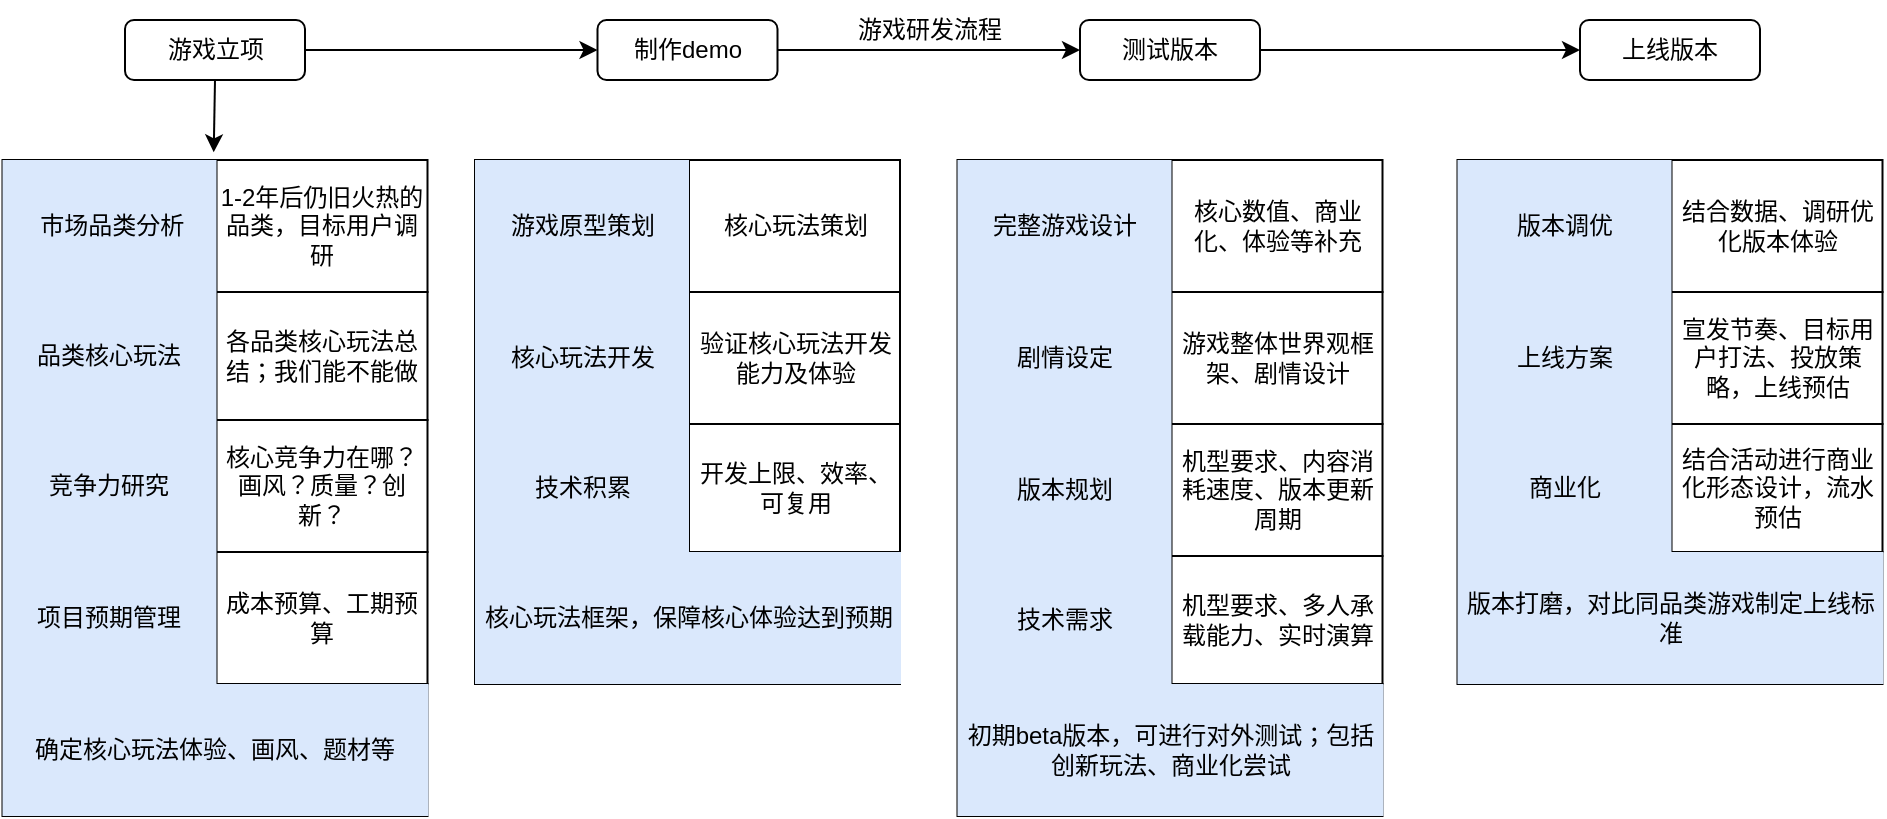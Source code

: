 <mxfile version="17.4.0" type="github">
  <diagram id="2WVnzMi29hjiY_BOukuQ" name="Page-1">
    <mxGraphModel dx="1038" dy="547" grid="1" gridSize="10" guides="1" tooltips="1" connect="1" arrows="1" fold="1" page="1" pageScale="1" pageWidth="1654" pageHeight="2336" math="0" shadow="0">
      <root>
        <mxCell id="0" />
        <mxCell id="1" parent="0" />
        <mxCell id="ogIsCl1URO6krtaQm-VF-1" value="游戏研发流程" style="text;html=1;strokeColor=none;fillColor=none;align=center;verticalAlign=middle;whiteSpace=wrap;rounded=0;" vertex="1" parent="1">
          <mxGeometry x="440" y="140" width="90" height="30" as="geometry" />
        </mxCell>
        <mxCell id="ogIsCl1URO6krtaQm-VF-5" value="" style="edgeStyle=orthogonalEdgeStyle;rounded=0;orthogonalLoop=1;jettySize=auto;html=1;" edge="1" parent="1" source="ogIsCl1URO6krtaQm-VF-2" target="ogIsCl1URO6krtaQm-VF-4">
          <mxGeometry relative="1" as="geometry" />
        </mxCell>
        <mxCell id="ogIsCl1URO6krtaQm-VF-36" style="edgeStyle=orthogonalEdgeStyle;rounded=0;orthogonalLoop=1;jettySize=auto;html=1;exitX=0.5;exitY=1;exitDx=0;exitDy=0;entryX=0.497;entryY=-0.058;entryDx=0;entryDy=0;entryPerimeter=0;" edge="1" parent="1" source="ogIsCl1URO6krtaQm-VF-2" target="ogIsCl1URO6krtaQm-VF-13">
          <mxGeometry relative="1" as="geometry" />
        </mxCell>
        <mxCell id="ogIsCl1URO6krtaQm-VF-2" value="游戏立项" style="rounded=1;whiteSpace=wrap;html=1;" vertex="1" parent="1">
          <mxGeometry x="82.5" y="150" width="90" height="30" as="geometry" />
        </mxCell>
        <mxCell id="ogIsCl1URO6krtaQm-VF-7" value="" style="edgeStyle=orthogonalEdgeStyle;rounded=0;orthogonalLoop=1;jettySize=auto;html=1;" edge="1" parent="1" source="ogIsCl1URO6krtaQm-VF-4" target="ogIsCl1URO6krtaQm-VF-6">
          <mxGeometry relative="1" as="geometry" />
        </mxCell>
        <mxCell id="ogIsCl1URO6krtaQm-VF-4" value="制作demo" style="rounded=1;whiteSpace=wrap;html=1;" vertex="1" parent="1">
          <mxGeometry x="318.75" y="150" width="90" height="30" as="geometry" />
        </mxCell>
        <mxCell id="ogIsCl1URO6krtaQm-VF-9" value="" style="edgeStyle=orthogonalEdgeStyle;rounded=0;orthogonalLoop=1;jettySize=auto;html=1;" edge="1" parent="1" source="ogIsCl1URO6krtaQm-VF-6" target="ogIsCl1URO6krtaQm-VF-8">
          <mxGeometry relative="1" as="geometry" />
        </mxCell>
        <mxCell id="ogIsCl1URO6krtaQm-VF-6" value="测试版本" style="rounded=1;whiteSpace=wrap;html=1;" vertex="1" parent="1">
          <mxGeometry x="560" y="150" width="90" height="30" as="geometry" />
        </mxCell>
        <mxCell id="ogIsCl1URO6krtaQm-VF-8" value="上线版本" style="rounded=1;whiteSpace=wrap;html=1;" vertex="1" parent="1">
          <mxGeometry x="810" y="150" width="90" height="30" as="geometry" />
        </mxCell>
        <mxCell id="ogIsCl1URO6krtaQm-VF-12" value="" style="shape=table;html=1;whiteSpace=wrap;startSize=0;container=1;collapsible=0;childLayout=tableLayout;gradientColor=none;" vertex="1" parent="1">
          <mxGeometry x="21.25" y="220" width="212.5" height="328" as="geometry" />
        </mxCell>
        <mxCell id="ogIsCl1URO6krtaQm-VF-13" value="" style="shape=tableRow;horizontal=0;startSize=0;swimlaneHead=0;swimlaneBody=0;top=0;left=0;bottom=0;right=0;collapsible=0;dropTarget=0;fillColor=none;points=[[0,0.5],[1,0.5]];portConstraint=eastwest;" vertex="1" parent="ogIsCl1URO6krtaQm-VF-12">
          <mxGeometry width="212.5" height="66" as="geometry" />
        </mxCell>
        <mxCell id="ogIsCl1URO6krtaQm-VF-14" value="&amp;nbsp;市场品类分析" style="shape=partialRectangle;html=1;whiteSpace=wrap;connectable=0;fillColor=#dae8fc;top=0;left=0;bottom=0;right=0;overflow=hidden;strokeColor=#6c8ebf;" vertex="1" parent="ogIsCl1URO6krtaQm-VF-13">
          <mxGeometry width="107" height="66" as="geometry">
            <mxRectangle width="107" height="66" as="alternateBounds" />
          </mxGeometry>
        </mxCell>
        <mxCell id="ogIsCl1URO6krtaQm-VF-15" value="1-2年后仍旧火热的品类，目标用户调研" style="shape=partialRectangle;html=1;whiteSpace=wrap;connectable=0;fillColor=none;top=0;left=0;bottom=0;right=0;overflow=hidden;" vertex="1" parent="ogIsCl1URO6krtaQm-VF-13">
          <mxGeometry x="107" width="106" height="66" as="geometry">
            <mxRectangle width="106" height="66" as="alternateBounds" />
          </mxGeometry>
        </mxCell>
        <mxCell id="ogIsCl1URO6krtaQm-VF-17" value="" style="shape=tableRow;horizontal=0;startSize=0;swimlaneHead=0;swimlaneBody=0;top=0;left=0;bottom=0;right=0;collapsible=0;dropTarget=0;fillColor=none;points=[[0,0.5],[1,0.5]];portConstraint=eastwest;" vertex="1" parent="ogIsCl1URO6krtaQm-VF-12">
          <mxGeometry y="66" width="212.5" height="64" as="geometry" />
        </mxCell>
        <mxCell id="ogIsCl1URO6krtaQm-VF-18" value="品类核心玩法" style="shape=partialRectangle;html=1;whiteSpace=wrap;connectable=0;fillColor=#dae8fc;top=0;left=0;bottom=0;right=0;overflow=hidden;strokeColor=#6c8ebf;" vertex="1" parent="ogIsCl1URO6krtaQm-VF-17">
          <mxGeometry width="107" height="64" as="geometry">
            <mxRectangle width="107" height="64" as="alternateBounds" />
          </mxGeometry>
        </mxCell>
        <mxCell id="ogIsCl1URO6krtaQm-VF-19" value="各品类核心玩法总结；我们能不能做" style="shape=partialRectangle;html=1;whiteSpace=wrap;connectable=0;fillColor=none;top=0;left=0;bottom=0;right=0;overflow=hidden;" vertex="1" parent="ogIsCl1URO6krtaQm-VF-17">
          <mxGeometry x="107" width="106" height="64" as="geometry">
            <mxRectangle width="106" height="64" as="alternateBounds" />
          </mxGeometry>
        </mxCell>
        <mxCell id="ogIsCl1URO6krtaQm-VF-21" value="" style="shape=tableRow;horizontal=0;startSize=0;swimlaneHead=0;swimlaneBody=0;top=0;left=0;bottom=0;right=0;collapsible=0;dropTarget=0;fillColor=none;points=[[0,0.5],[1,0.5]];portConstraint=eastwest;" vertex="1" parent="ogIsCl1URO6krtaQm-VF-12">
          <mxGeometry y="130" width="212.5" height="66" as="geometry" />
        </mxCell>
        <mxCell id="ogIsCl1URO6krtaQm-VF-22" value="竞争力研究" style="shape=partialRectangle;html=1;whiteSpace=wrap;connectable=0;fillColor=#dae8fc;top=0;left=0;bottom=0;right=0;overflow=hidden;strokeColor=#6c8ebf;" vertex="1" parent="ogIsCl1URO6krtaQm-VF-21">
          <mxGeometry width="107" height="66" as="geometry">
            <mxRectangle width="107" height="66" as="alternateBounds" />
          </mxGeometry>
        </mxCell>
        <mxCell id="ogIsCl1URO6krtaQm-VF-23" value="核心竞争力在哪？画风？质量？创新？" style="shape=partialRectangle;html=1;whiteSpace=wrap;connectable=0;fillColor=none;top=0;left=0;bottom=0;right=0;overflow=hidden;" vertex="1" parent="ogIsCl1URO6krtaQm-VF-21">
          <mxGeometry x="107" width="106" height="66" as="geometry">
            <mxRectangle width="106" height="66" as="alternateBounds" />
          </mxGeometry>
        </mxCell>
        <mxCell id="ogIsCl1URO6krtaQm-VF-51" style="shape=tableRow;horizontal=0;startSize=0;swimlaneHead=0;swimlaneBody=0;top=0;left=0;bottom=0;right=0;collapsible=0;dropTarget=0;fillColor=none;points=[[0,0.5],[1,0.5]];portConstraint=eastwest;" vertex="1" parent="ogIsCl1URO6krtaQm-VF-12">
          <mxGeometry y="196" width="212.5" height="66" as="geometry" />
        </mxCell>
        <mxCell id="ogIsCl1URO6krtaQm-VF-52" value="项目预期管理" style="shape=partialRectangle;html=1;whiteSpace=wrap;connectable=0;fillColor=#dae8fc;top=0;left=0;bottom=0;right=0;overflow=hidden;strokeColor=#6c8ebf;" vertex="1" parent="ogIsCl1URO6krtaQm-VF-51">
          <mxGeometry width="107" height="66" as="geometry">
            <mxRectangle width="107" height="66" as="alternateBounds" />
          </mxGeometry>
        </mxCell>
        <mxCell id="ogIsCl1URO6krtaQm-VF-53" value="成本预算、工期预算" style="shape=partialRectangle;html=1;whiteSpace=wrap;connectable=0;fillColor=none;top=0;left=0;bottom=0;right=0;overflow=hidden;" vertex="1" parent="ogIsCl1URO6krtaQm-VF-51">
          <mxGeometry x="107" width="106" height="66" as="geometry">
            <mxRectangle width="106" height="66" as="alternateBounds" />
          </mxGeometry>
        </mxCell>
        <mxCell id="ogIsCl1URO6krtaQm-VF-47" style="shape=tableRow;horizontal=0;startSize=0;swimlaneHead=0;swimlaneBody=0;top=0;left=0;bottom=0;right=0;collapsible=0;dropTarget=0;fillColor=none;points=[[0,0.5],[1,0.5]];portConstraint=eastwest;" vertex="1" parent="ogIsCl1URO6krtaQm-VF-12">
          <mxGeometry y="262" width="212.5" height="66" as="geometry" />
        </mxCell>
        <mxCell id="ogIsCl1URO6krtaQm-VF-48" value="确定核心玩法体验、画风、题材等" style="shape=partialRectangle;html=1;whiteSpace=wrap;connectable=0;fillColor=#dae8fc;top=0;left=0;bottom=0;right=0;overflow=hidden;strokeColor=#6c8ebf;rowspan=1;colspan=2;" vertex="1" parent="ogIsCl1URO6krtaQm-VF-47">
          <mxGeometry width="213" height="66" as="geometry">
            <mxRectangle width="107" height="66" as="alternateBounds" />
          </mxGeometry>
        </mxCell>
        <mxCell id="ogIsCl1URO6krtaQm-VF-49" style="shape=partialRectangle;html=1;whiteSpace=wrap;connectable=0;fillColor=none;top=0;left=0;bottom=0;right=0;overflow=hidden;" vertex="1" visible="0" parent="ogIsCl1URO6krtaQm-VF-47">
          <mxGeometry x="107" width="106" height="66" as="geometry">
            <mxRectangle width="106" height="66" as="alternateBounds" />
          </mxGeometry>
        </mxCell>
        <mxCell id="ogIsCl1URO6krtaQm-VF-37" value="" style="shape=table;html=1;whiteSpace=wrap;startSize=0;container=1;collapsible=0;childLayout=tableLayout;gradientColor=none;" vertex="1" parent="1">
          <mxGeometry x="257.5" y="220" width="212.5" height="262" as="geometry" />
        </mxCell>
        <mxCell id="ogIsCl1URO6krtaQm-VF-55" style="shape=tableRow;horizontal=0;startSize=0;swimlaneHead=0;swimlaneBody=0;top=0;left=0;bottom=0;right=0;collapsible=0;dropTarget=0;fillColor=none;points=[[0,0.5],[1,0.5]];portConstraint=eastwest;" vertex="1" parent="ogIsCl1URO6krtaQm-VF-37">
          <mxGeometry width="212.5" height="66" as="geometry" />
        </mxCell>
        <mxCell id="ogIsCl1URO6krtaQm-VF-56" value="游戏原型策划" style="shape=partialRectangle;html=1;whiteSpace=wrap;connectable=0;fillColor=#dae8fc;top=0;left=0;bottom=0;right=0;overflow=hidden;strokeColor=#6c8ebf;" vertex="1" parent="ogIsCl1URO6krtaQm-VF-55">
          <mxGeometry width="107" height="66" as="geometry">
            <mxRectangle width="107" height="66" as="alternateBounds" />
          </mxGeometry>
        </mxCell>
        <mxCell id="ogIsCl1URO6krtaQm-VF-57" value="核心玩法策划" style="shape=partialRectangle;html=1;whiteSpace=wrap;connectable=0;fillColor=none;top=0;left=0;bottom=0;right=0;overflow=hidden;" vertex="1" parent="ogIsCl1URO6krtaQm-VF-55">
          <mxGeometry x="107" width="106" height="66" as="geometry">
            <mxRectangle width="106" height="66" as="alternateBounds" />
          </mxGeometry>
        </mxCell>
        <mxCell id="ogIsCl1URO6krtaQm-VF-38" value="" style="shape=tableRow;horizontal=0;startSize=0;swimlaneHead=0;swimlaneBody=0;top=0;left=0;bottom=0;right=0;collapsible=0;dropTarget=0;fillColor=none;points=[[0,0.5],[1,0.5]];portConstraint=eastwest;" vertex="1" parent="ogIsCl1URO6krtaQm-VF-37">
          <mxGeometry y="66" width="212.5" height="66" as="geometry" />
        </mxCell>
        <mxCell id="ogIsCl1URO6krtaQm-VF-39" value="核心玩法开发" style="shape=partialRectangle;html=1;whiteSpace=wrap;connectable=0;fillColor=#dae8fc;top=0;left=0;bottom=0;right=0;overflow=hidden;strokeColor=#6c8ebf;" vertex="1" parent="ogIsCl1URO6krtaQm-VF-38">
          <mxGeometry width="107" height="66" as="geometry">
            <mxRectangle width="107" height="66" as="alternateBounds" />
          </mxGeometry>
        </mxCell>
        <mxCell id="ogIsCl1URO6krtaQm-VF-40" value="验证核心玩法开发能力及体验" style="shape=partialRectangle;html=1;whiteSpace=wrap;connectable=0;fillColor=none;top=0;left=0;bottom=0;right=0;overflow=hidden;" vertex="1" parent="ogIsCl1URO6krtaQm-VF-38">
          <mxGeometry x="107" width="106" height="66" as="geometry">
            <mxRectangle width="106" height="66" as="alternateBounds" />
          </mxGeometry>
        </mxCell>
        <mxCell id="ogIsCl1URO6krtaQm-VF-41" value="" style="shape=tableRow;horizontal=0;startSize=0;swimlaneHead=0;swimlaneBody=0;top=0;left=0;bottom=0;right=0;collapsible=0;dropTarget=0;fillColor=none;points=[[0,0.5],[1,0.5]];portConstraint=eastwest;" vertex="1" parent="ogIsCl1URO6krtaQm-VF-37">
          <mxGeometry y="132" width="212.5" height="64" as="geometry" />
        </mxCell>
        <mxCell id="ogIsCl1URO6krtaQm-VF-42" value="技术积累" style="shape=partialRectangle;html=1;whiteSpace=wrap;connectable=0;fillColor=#dae8fc;top=0;left=0;bottom=0;right=0;overflow=hidden;strokeColor=#6c8ebf;" vertex="1" parent="ogIsCl1URO6krtaQm-VF-41">
          <mxGeometry width="107" height="64" as="geometry">
            <mxRectangle width="107" height="64" as="alternateBounds" />
          </mxGeometry>
        </mxCell>
        <mxCell id="ogIsCl1URO6krtaQm-VF-43" value="开发上限、效率、可复用" style="shape=partialRectangle;html=1;whiteSpace=wrap;connectable=0;fillColor=none;top=0;left=0;bottom=0;right=0;overflow=hidden;" vertex="1" parent="ogIsCl1URO6krtaQm-VF-41">
          <mxGeometry x="107" width="106" height="64" as="geometry">
            <mxRectangle width="106" height="64" as="alternateBounds" />
          </mxGeometry>
        </mxCell>
        <mxCell id="ogIsCl1URO6krtaQm-VF-44" value="" style="shape=tableRow;horizontal=0;startSize=0;swimlaneHead=0;swimlaneBody=0;top=0;left=0;bottom=0;right=0;collapsible=0;dropTarget=0;fillColor=none;points=[[0,0.5],[1,0.5]];portConstraint=eastwest;" vertex="1" parent="ogIsCl1URO6krtaQm-VF-37">
          <mxGeometry y="196" width="212.5" height="66" as="geometry" />
        </mxCell>
        <mxCell id="ogIsCl1URO6krtaQm-VF-45" value="核心玩法框架，保障核心体验达到预期" style="shape=partialRectangle;html=1;whiteSpace=wrap;connectable=0;fillColor=#dae8fc;top=0;left=0;bottom=0;right=0;overflow=hidden;strokeColor=#6c8ebf;rowspan=1;colspan=2;" vertex="1" parent="ogIsCl1URO6krtaQm-VF-44">
          <mxGeometry width="213" height="66" as="geometry">
            <mxRectangle width="107" height="66" as="alternateBounds" />
          </mxGeometry>
        </mxCell>
        <mxCell id="ogIsCl1URO6krtaQm-VF-46" value="" style="shape=partialRectangle;html=1;whiteSpace=wrap;connectable=0;fillColor=none;top=0;left=0;bottom=0;right=0;overflow=hidden;" vertex="1" visible="0" parent="ogIsCl1URO6krtaQm-VF-44">
          <mxGeometry x="107" width="106" height="66" as="geometry">
            <mxRectangle width="106" height="66" as="alternateBounds" />
          </mxGeometry>
        </mxCell>
        <mxCell id="ogIsCl1URO6krtaQm-VF-58" value="" style="shape=table;html=1;whiteSpace=wrap;startSize=0;container=1;collapsible=0;childLayout=tableLayout;gradientColor=none;" vertex="1" parent="1">
          <mxGeometry x="498.75" y="220" width="212.5" height="328" as="geometry" />
        </mxCell>
        <mxCell id="ogIsCl1URO6krtaQm-VF-59" style="shape=tableRow;horizontal=0;startSize=0;swimlaneHead=0;swimlaneBody=0;top=0;left=0;bottom=0;right=0;collapsible=0;dropTarget=0;fillColor=none;points=[[0,0.5],[1,0.5]];portConstraint=eastwest;" vertex="1" parent="ogIsCl1URO6krtaQm-VF-58">
          <mxGeometry width="212.5" height="66" as="geometry" />
        </mxCell>
        <mxCell id="ogIsCl1URO6krtaQm-VF-60" value="完整游戏设计" style="shape=partialRectangle;html=1;whiteSpace=wrap;connectable=0;fillColor=#dae8fc;top=0;left=0;bottom=0;right=0;overflow=hidden;strokeColor=#6c8ebf;" vertex="1" parent="ogIsCl1URO6krtaQm-VF-59">
          <mxGeometry width="107" height="66" as="geometry">
            <mxRectangle width="107" height="66" as="alternateBounds" />
          </mxGeometry>
        </mxCell>
        <mxCell id="ogIsCl1URO6krtaQm-VF-61" value="核心数值、商业化、体验等补充" style="shape=partialRectangle;html=1;whiteSpace=wrap;connectable=0;fillColor=none;top=0;left=0;bottom=0;right=0;overflow=hidden;" vertex="1" parent="ogIsCl1URO6krtaQm-VF-59">
          <mxGeometry x="107" width="106" height="66" as="geometry">
            <mxRectangle width="106" height="66" as="alternateBounds" />
          </mxGeometry>
        </mxCell>
        <mxCell id="ogIsCl1URO6krtaQm-VF-71" style="shape=tableRow;horizontal=0;startSize=0;swimlaneHead=0;swimlaneBody=0;top=0;left=0;bottom=0;right=0;collapsible=0;dropTarget=0;fillColor=none;points=[[0,0.5],[1,0.5]];portConstraint=eastwest;" vertex="1" parent="ogIsCl1URO6krtaQm-VF-58">
          <mxGeometry y="66" width="212.5" height="66" as="geometry" />
        </mxCell>
        <mxCell id="ogIsCl1URO6krtaQm-VF-72" value="剧情设定" style="shape=partialRectangle;html=1;whiteSpace=wrap;connectable=0;fillColor=#dae8fc;top=0;left=0;bottom=0;right=0;overflow=hidden;strokeColor=#6c8ebf;" vertex="1" parent="ogIsCl1URO6krtaQm-VF-71">
          <mxGeometry width="107" height="66" as="geometry">
            <mxRectangle width="107" height="66" as="alternateBounds" />
          </mxGeometry>
        </mxCell>
        <mxCell id="ogIsCl1URO6krtaQm-VF-73" value="游戏整体世界观框架、剧情设计" style="shape=partialRectangle;html=1;whiteSpace=wrap;connectable=0;fillColor=none;top=0;left=0;bottom=0;right=0;overflow=hidden;" vertex="1" parent="ogIsCl1URO6krtaQm-VF-71">
          <mxGeometry x="107" width="106" height="66" as="geometry">
            <mxRectangle width="106" height="66" as="alternateBounds" />
          </mxGeometry>
        </mxCell>
        <mxCell id="ogIsCl1URO6krtaQm-VF-62" value="" style="shape=tableRow;horizontal=0;startSize=0;swimlaneHead=0;swimlaneBody=0;top=0;left=0;bottom=0;right=0;collapsible=0;dropTarget=0;fillColor=none;points=[[0,0.5],[1,0.5]];portConstraint=eastwest;" vertex="1" parent="ogIsCl1URO6krtaQm-VF-58">
          <mxGeometry y="132" width="212.5" height="66" as="geometry" />
        </mxCell>
        <mxCell id="ogIsCl1URO6krtaQm-VF-63" value="版本规划" style="shape=partialRectangle;html=1;whiteSpace=wrap;connectable=0;fillColor=#dae8fc;top=0;left=0;bottom=0;right=0;overflow=hidden;strokeColor=#6c8ebf;" vertex="1" parent="ogIsCl1URO6krtaQm-VF-62">
          <mxGeometry width="107" height="66" as="geometry">
            <mxRectangle width="107" height="66" as="alternateBounds" />
          </mxGeometry>
        </mxCell>
        <mxCell id="ogIsCl1URO6krtaQm-VF-64" value="机型要求、内容消耗速度、版本更新周期" style="shape=partialRectangle;html=1;whiteSpace=wrap;connectable=0;fillColor=none;top=0;left=0;bottom=0;right=0;overflow=hidden;" vertex="1" parent="ogIsCl1URO6krtaQm-VF-62">
          <mxGeometry x="107" width="106" height="66" as="geometry">
            <mxRectangle width="106" height="66" as="alternateBounds" />
          </mxGeometry>
        </mxCell>
        <mxCell id="ogIsCl1URO6krtaQm-VF-65" value="" style="shape=tableRow;horizontal=0;startSize=0;swimlaneHead=0;swimlaneBody=0;top=0;left=0;bottom=0;right=0;collapsible=0;dropTarget=0;fillColor=none;points=[[0,0.5],[1,0.5]];portConstraint=eastwest;" vertex="1" parent="ogIsCl1URO6krtaQm-VF-58">
          <mxGeometry y="198" width="212.5" height="64" as="geometry" />
        </mxCell>
        <mxCell id="ogIsCl1URO6krtaQm-VF-66" value="技术需求" style="shape=partialRectangle;html=1;whiteSpace=wrap;connectable=0;fillColor=#dae8fc;top=0;left=0;bottom=0;right=0;overflow=hidden;strokeColor=#6c8ebf;" vertex="1" parent="ogIsCl1URO6krtaQm-VF-65">
          <mxGeometry width="107" height="64" as="geometry">
            <mxRectangle width="107" height="64" as="alternateBounds" />
          </mxGeometry>
        </mxCell>
        <mxCell id="ogIsCl1URO6krtaQm-VF-67" value="机型要求、多人承载能力、实时演算" style="shape=partialRectangle;html=1;whiteSpace=wrap;connectable=0;fillColor=none;top=0;left=0;bottom=0;right=0;overflow=hidden;" vertex="1" parent="ogIsCl1URO6krtaQm-VF-65">
          <mxGeometry x="107" width="106" height="64" as="geometry">
            <mxRectangle width="106" height="64" as="alternateBounds" />
          </mxGeometry>
        </mxCell>
        <mxCell id="ogIsCl1URO6krtaQm-VF-68" value="" style="shape=tableRow;horizontal=0;startSize=0;swimlaneHead=0;swimlaneBody=0;top=0;left=0;bottom=0;right=0;collapsible=0;dropTarget=0;fillColor=none;points=[[0,0.5],[1,0.5]];portConstraint=eastwest;" vertex="1" parent="ogIsCl1URO6krtaQm-VF-58">
          <mxGeometry y="262" width="212.5" height="66" as="geometry" />
        </mxCell>
        <mxCell id="ogIsCl1URO6krtaQm-VF-69" value="初期beta版本，可进行对外测试；包括创新玩法、商业化尝试" style="shape=partialRectangle;html=1;whiteSpace=wrap;connectable=0;fillColor=#dae8fc;top=0;left=0;bottom=0;right=0;overflow=hidden;strokeColor=#6c8ebf;rowspan=1;colspan=2;" vertex="1" parent="ogIsCl1URO6krtaQm-VF-68">
          <mxGeometry width="213" height="66" as="geometry">
            <mxRectangle width="107" height="66" as="alternateBounds" />
          </mxGeometry>
        </mxCell>
        <mxCell id="ogIsCl1URO6krtaQm-VF-70" value="" style="shape=partialRectangle;html=1;whiteSpace=wrap;connectable=0;fillColor=none;top=0;left=0;bottom=0;right=0;overflow=hidden;" vertex="1" visible="0" parent="ogIsCl1URO6krtaQm-VF-68">
          <mxGeometry x="107" width="106" height="66" as="geometry">
            <mxRectangle width="106" height="66" as="alternateBounds" />
          </mxGeometry>
        </mxCell>
        <mxCell id="ogIsCl1URO6krtaQm-VF-74" value="" style="shape=table;html=1;whiteSpace=wrap;startSize=0;container=1;collapsible=0;childLayout=tableLayout;gradientColor=none;" vertex="1" parent="1">
          <mxGeometry x="748.75" y="220" width="212.5" height="262" as="geometry" />
        </mxCell>
        <mxCell id="ogIsCl1URO6krtaQm-VF-75" style="shape=tableRow;horizontal=0;startSize=0;swimlaneHead=0;swimlaneBody=0;top=0;left=0;bottom=0;right=0;collapsible=0;dropTarget=0;fillColor=none;points=[[0,0.5],[1,0.5]];portConstraint=eastwest;" vertex="1" parent="ogIsCl1URO6krtaQm-VF-74">
          <mxGeometry width="212.5" height="66" as="geometry" />
        </mxCell>
        <mxCell id="ogIsCl1URO6krtaQm-VF-76" value="版本调优" style="shape=partialRectangle;html=1;whiteSpace=wrap;connectable=0;fillColor=#dae8fc;top=0;left=0;bottom=0;right=0;overflow=hidden;strokeColor=#6c8ebf;" vertex="1" parent="ogIsCl1URO6krtaQm-VF-75">
          <mxGeometry width="107" height="66" as="geometry">
            <mxRectangle width="107" height="66" as="alternateBounds" />
          </mxGeometry>
        </mxCell>
        <mxCell id="ogIsCl1URO6krtaQm-VF-77" value="结合数据、调研优化版本体验" style="shape=partialRectangle;html=1;whiteSpace=wrap;connectable=0;fillColor=none;top=0;left=0;bottom=0;right=0;overflow=hidden;" vertex="1" parent="ogIsCl1URO6krtaQm-VF-75">
          <mxGeometry x="107" width="106" height="66" as="geometry">
            <mxRectangle width="106" height="66" as="alternateBounds" />
          </mxGeometry>
        </mxCell>
        <mxCell id="ogIsCl1URO6krtaQm-VF-81" value="" style="shape=tableRow;horizontal=0;startSize=0;swimlaneHead=0;swimlaneBody=0;top=0;left=0;bottom=0;right=0;collapsible=0;dropTarget=0;fillColor=none;points=[[0,0.5],[1,0.5]];portConstraint=eastwest;" vertex="1" parent="ogIsCl1URO6krtaQm-VF-74">
          <mxGeometry y="66" width="212.5" height="66" as="geometry" />
        </mxCell>
        <mxCell id="ogIsCl1URO6krtaQm-VF-82" value="上线方案" style="shape=partialRectangle;html=1;whiteSpace=wrap;connectable=0;fillColor=#dae8fc;top=0;left=0;bottom=0;right=0;overflow=hidden;strokeColor=#6c8ebf;" vertex="1" parent="ogIsCl1URO6krtaQm-VF-81">
          <mxGeometry width="107" height="66" as="geometry">
            <mxRectangle width="107" height="66" as="alternateBounds" />
          </mxGeometry>
        </mxCell>
        <mxCell id="ogIsCl1URO6krtaQm-VF-83" value="宣发节奏、目标用户打法、投放策略，上线预估" style="shape=partialRectangle;html=1;whiteSpace=wrap;connectable=0;fillColor=none;top=0;left=0;bottom=0;right=0;overflow=hidden;" vertex="1" parent="ogIsCl1URO6krtaQm-VF-81">
          <mxGeometry x="107" width="106" height="66" as="geometry">
            <mxRectangle width="106" height="66" as="alternateBounds" />
          </mxGeometry>
        </mxCell>
        <mxCell id="ogIsCl1URO6krtaQm-VF-84" value="" style="shape=tableRow;horizontal=0;startSize=0;swimlaneHead=0;swimlaneBody=0;top=0;left=0;bottom=0;right=0;collapsible=0;dropTarget=0;fillColor=none;points=[[0,0.5],[1,0.5]];portConstraint=eastwest;" vertex="1" parent="ogIsCl1URO6krtaQm-VF-74">
          <mxGeometry y="132" width="212.5" height="64" as="geometry" />
        </mxCell>
        <mxCell id="ogIsCl1URO6krtaQm-VF-85" value="商业化" style="shape=partialRectangle;html=1;whiteSpace=wrap;connectable=0;fillColor=#dae8fc;top=0;left=0;bottom=0;right=0;overflow=hidden;strokeColor=#6c8ebf;" vertex="1" parent="ogIsCl1URO6krtaQm-VF-84">
          <mxGeometry width="107" height="64" as="geometry">
            <mxRectangle width="107" height="64" as="alternateBounds" />
          </mxGeometry>
        </mxCell>
        <mxCell id="ogIsCl1URO6krtaQm-VF-86" value="结合活动进行商业化形态设计，流水预估" style="shape=partialRectangle;html=1;whiteSpace=wrap;connectable=0;fillColor=none;top=0;left=0;bottom=0;right=0;overflow=hidden;" vertex="1" parent="ogIsCl1URO6krtaQm-VF-84">
          <mxGeometry x="107" width="106" height="64" as="geometry">
            <mxRectangle width="106" height="64" as="alternateBounds" />
          </mxGeometry>
        </mxCell>
        <mxCell id="ogIsCl1URO6krtaQm-VF-87" value="" style="shape=tableRow;horizontal=0;startSize=0;swimlaneHead=0;swimlaneBody=0;top=0;left=0;bottom=0;right=0;collapsible=0;dropTarget=0;fillColor=none;points=[[0,0.5],[1,0.5]];portConstraint=eastwest;" vertex="1" parent="ogIsCl1URO6krtaQm-VF-74">
          <mxGeometry y="196" width="212.5" height="66" as="geometry" />
        </mxCell>
        <mxCell id="ogIsCl1URO6krtaQm-VF-88" value="版本打磨，对比同品类游戏制定上线标准" style="shape=partialRectangle;html=1;whiteSpace=wrap;connectable=0;fillColor=#dae8fc;top=0;left=0;bottom=0;right=0;overflow=hidden;strokeColor=#6c8ebf;rowspan=1;colspan=2;" vertex="1" parent="ogIsCl1URO6krtaQm-VF-87">
          <mxGeometry width="213" height="66" as="geometry">
            <mxRectangle width="107" height="66" as="alternateBounds" />
          </mxGeometry>
        </mxCell>
        <mxCell id="ogIsCl1URO6krtaQm-VF-89" value="" style="shape=partialRectangle;html=1;whiteSpace=wrap;connectable=0;fillColor=none;top=0;left=0;bottom=0;right=0;overflow=hidden;" vertex="1" visible="0" parent="ogIsCl1URO6krtaQm-VF-87">
          <mxGeometry x="107" width="106" height="66" as="geometry">
            <mxRectangle width="106" height="66" as="alternateBounds" />
          </mxGeometry>
        </mxCell>
      </root>
    </mxGraphModel>
  </diagram>
</mxfile>
